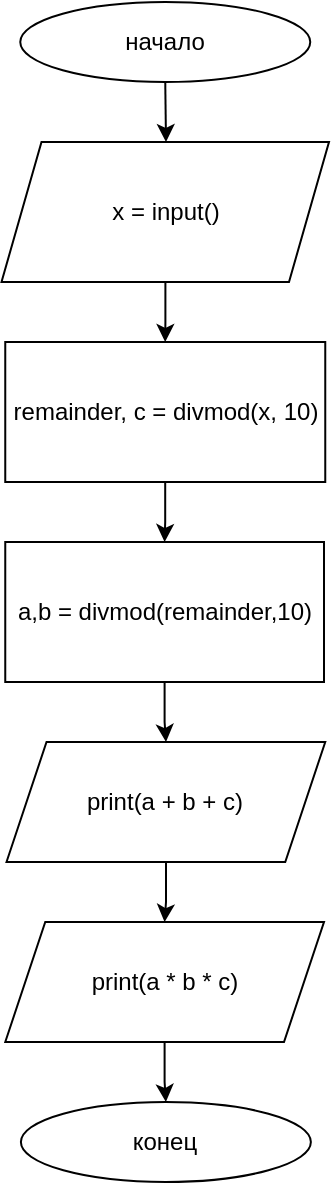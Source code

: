 <mxfile version="15.5.2" type="github"><diagram id="gMtFa30PY6DYUTKZ81zS" name="Page-1"><mxGraphModel dx="1038" dy="548" grid="1" gridSize="10" guides="1" tooltips="1" connect="1" arrows="1" fold="1" page="1" pageScale="1" pageWidth="827" pageHeight="1169" math="0" shadow="0"><root><mxCell id="0"/><mxCell id="1" parent="0"/><mxCell id="3cx7b8ssEzCao5vQayKR-10" value="" style="edgeStyle=orthogonalEdgeStyle;rounded=0;orthogonalLoop=1;jettySize=auto;html=1;" parent="1" source="3cx7b8ssEzCao5vQayKR-1" target="3cx7b8ssEzCao5vQayKR-9" edge="1"><mxGeometry relative="1" as="geometry"/></mxCell><mxCell id="3cx7b8ssEzCao5vQayKR-1" value="remainder, c = divmod(x, 10)" style="rounded=0;whiteSpace=wrap;html=1;" parent="1" vertex="1"><mxGeometry x="280.63" y="190" width="160" height="70" as="geometry"/></mxCell><mxCell id="3cx7b8ssEzCao5vQayKR-2" value="начало" style="ellipse;whiteSpace=wrap;html=1;" parent="1" vertex="1"><mxGeometry x="288.13" y="20" width="145" height="40" as="geometry"/></mxCell><mxCell id="3cx7b8ssEzCao5vQayKR-8" value="" style="edgeStyle=orthogonalEdgeStyle;rounded=0;orthogonalLoop=1;jettySize=auto;html=1;" parent="1" source="3cx7b8ssEzCao5vQayKR-3" target="3cx7b8ssEzCao5vQayKR-1" edge="1"><mxGeometry relative="1" as="geometry"/></mxCell><mxCell id="3cx7b8ssEzCao5vQayKR-3" value="x = input()" style="shape=parallelogram;perimeter=parallelogramPerimeter;whiteSpace=wrap;html=1;fixedSize=1;" parent="1" vertex="1"><mxGeometry x="278.75" y="90" width="163.75" height="70" as="geometry"/></mxCell><mxCell id="3cx7b8ssEzCao5vQayKR-5" value="" style="endArrow=classic;html=1;rounded=0;exitX=0.5;exitY=1;exitDx=0;exitDy=0;" parent="1" source="3cx7b8ssEzCao5vQayKR-2" edge="1"><mxGeometry width="50" height="50" relative="1" as="geometry"><mxPoint x="390" y="310" as="sourcePoint"/><mxPoint x="361" y="90" as="targetPoint"/><Array as="points"/></mxGeometry></mxCell><mxCell id="3cx7b8ssEzCao5vQayKR-12" value="" style="edgeStyle=orthogonalEdgeStyle;rounded=0;orthogonalLoop=1;jettySize=auto;html=1;" parent="1" source="3cx7b8ssEzCao5vQayKR-9" target="3cx7b8ssEzCao5vQayKR-11" edge="1"><mxGeometry relative="1" as="geometry"/></mxCell><mxCell id="3cx7b8ssEzCao5vQayKR-9" value="a,b = divmod(remainder,10)" style="rounded=0;whiteSpace=wrap;html=1;" parent="1" vertex="1"><mxGeometry x="280.63" y="290" width="159.37" height="70" as="geometry"/></mxCell><mxCell id="3cx7b8ssEzCao5vQayKR-15" value="" style="edgeStyle=orthogonalEdgeStyle;rounded=0;orthogonalLoop=1;jettySize=auto;html=1;" parent="1" source="3cx7b8ssEzCao5vQayKR-11" target="3cx7b8ssEzCao5vQayKR-13" edge="1"><mxGeometry relative="1" as="geometry"/></mxCell><mxCell id="3cx7b8ssEzCao5vQayKR-11" value="print(a + b + c)" style="shape=parallelogram;perimeter=parallelogramPerimeter;whiteSpace=wrap;html=1;fixedSize=1;" parent="1" vertex="1"><mxGeometry x="281.26" y="390" width="159.37" height="60" as="geometry"/></mxCell><mxCell id="3cx7b8ssEzCao5vQayKR-17" value="" style="edgeStyle=orthogonalEdgeStyle;rounded=0;orthogonalLoop=1;jettySize=auto;html=1;" parent="1" source="3cx7b8ssEzCao5vQayKR-13" target="3cx7b8ssEzCao5vQayKR-16" edge="1"><mxGeometry relative="1" as="geometry"/></mxCell><mxCell id="3cx7b8ssEzCao5vQayKR-13" value="print(a * b * c)" style="shape=parallelogram;perimeter=parallelogramPerimeter;whiteSpace=wrap;html=1;fixedSize=1;" parent="1" vertex="1"><mxGeometry x="280.63" y="480" width="159.37" height="60" as="geometry"/></mxCell><mxCell id="3cx7b8ssEzCao5vQayKR-16" value="конец" style="ellipse;whiteSpace=wrap;html=1;" parent="1" vertex="1"><mxGeometry x="288.44" y="570" width="145" height="40" as="geometry"/></mxCell></root></mxGraphModel></diagram></mxfile>
